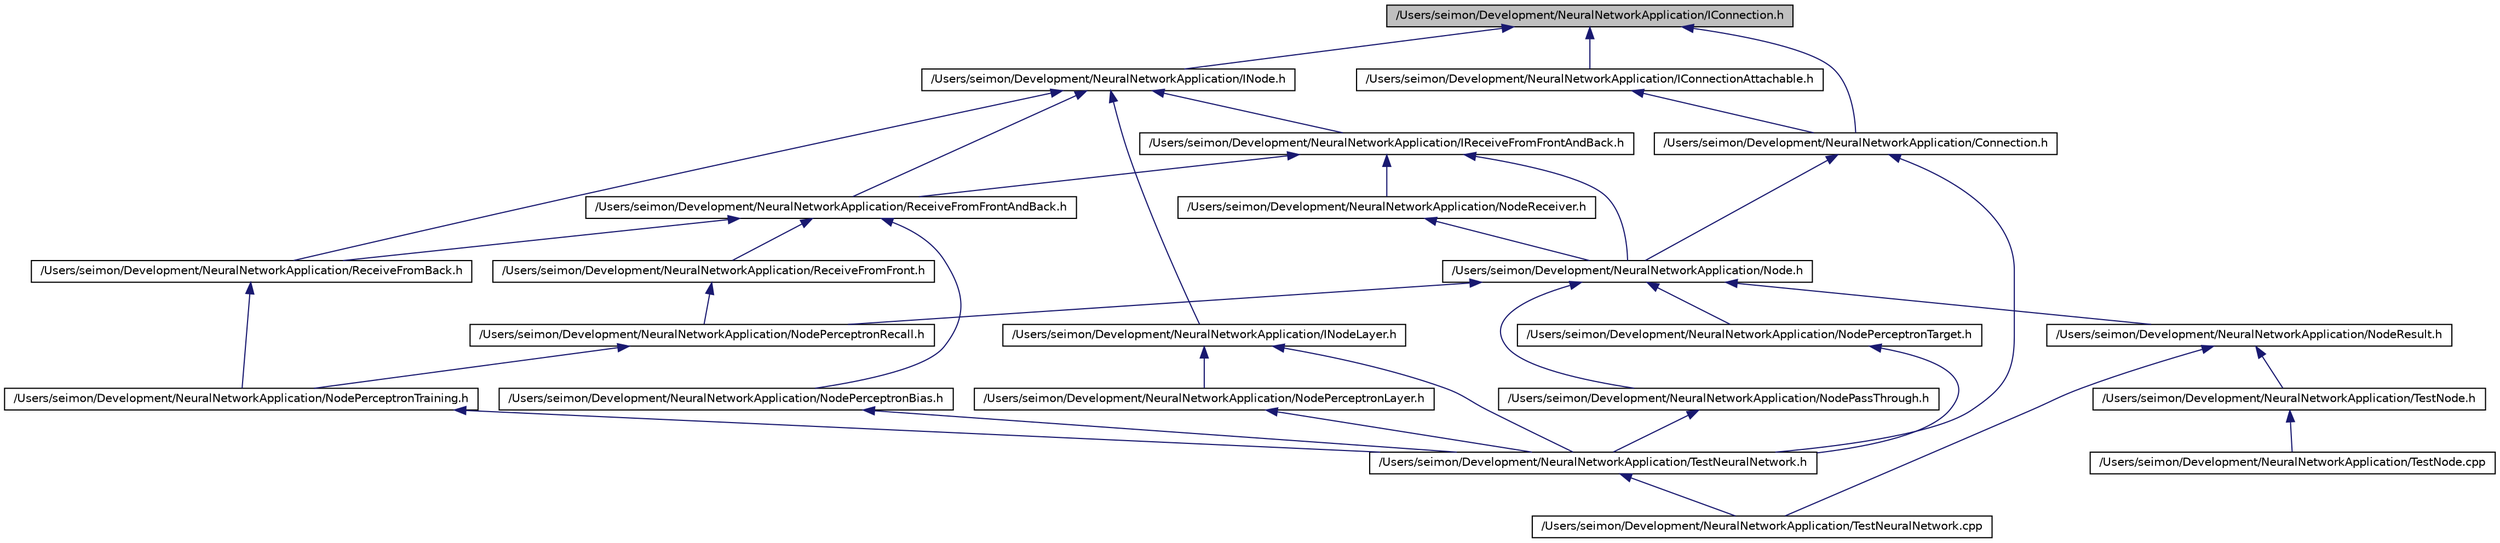 digraph G
{
  edge [fontname="Helvetica",fontsize="10",labelfontname="Helvetica",labelfontsize="10"];
  node [fontname="Helvetica",fontsize="10",shape=record];
  Node1 [label="/Users/seimon/Development/NeuralNetworkApplication/IConnection.h",height=0.2,width=0.4,color="black", fillcolor="grey75", style="filled" fontcolor="black"];
  Node1 -> Node2 [dir=back,color="midnightblue",fontsize="10",style="solid",fontname="Helvetica"];
  Node2 [label="/Users/seimon/Development/NeuralNetworkApplication/Connection.h",height=0.2,width=0.4,color="black", fillcolor="white", style="filled",URL="$_connection_8h.html"];
  Node2 -> Node3 [dir=back,color="midnightblue",fontsize="10",style="solid",fontname="Helvetica"];
  Node3 [label="/Users/seimon/Development/NeuralNetworkApplication/Node.h",height=0.2,width=0.4,color="black", fillcolor="white", style="filled",URL="$_node_8h.html"];
  Node3 -> Node4 [dir=back,color="midnightblue",fontsize="10",style="solid",fontname="Helvetica"];
  Node4 [label="/Users/seimon/Development/NeuralNetworkApplication/NodePassThrough.h",height=0.2,width=0.4,color="black", fillcolor="white", style="filled",URL="$_node_pass_through_8h.html"];
  Node4 -> Node5 [dir=back,color="midnightblue",fontsize="10",style="solid",fontname="Helvetica"];
  Node5 [label="/Users/seimon/Development/NeuralNetworkApplication/TestNeuralNetwork.h",height=0.2,width=0.4,color="black", fillcolor="white", style="filled",URL="$_test_neural_network_8h.html"];
  Node5 -> Node6 [dir=back,color="midnightblue",fontsize="10",style="solid",fontname="Helvetica"];
  Node6 [label="/Users/seimon/Development/NeuralNetworkApplication/TestNeuralNetwork.cpp",height=0.2,width=0.4,color="black", fillcolor="white", style="filled",URL="$_test_neural_network_8cpp.html"];
  Node3 -> Node7 [dir=back,color="midnightblue",fontsize="10",style="solid",fontname="Helvetica"];
  Node7 [label="/Users/seimon/Development/NeuralNetworkApplication/NodePerceptronRecall.h",height=0.2,width=0.4,color="black", fillcolor="white", style="filled",URL="$_node_perceptron_recall_8h.html"];
  Node7 -> Node8 [dir=back,color="midnightblue",fontsize="10",style="solid",fontname="Helvetica"];
  Node8 [label="/Users/seimon/Development/NeuralNetworkApplication/NodePerceptronTraining.h",height=0.2,width=0.4,color="black", fillcolor="white", style="filled",URL="$_node_perceptron_training_8h.html"];
  Node8 -> Node5 [dir=back,color="midnightblue",fontsize="10",style="solid",fontname="Helvetica"];
  Node3 -> Node9 [dir=back,color="midnightblue",fontsize="10",style="solid",fontname="Helvetica"];
  Node9 [label="/Users/seimon/Development/NeuralNetworkApplication/NodePerceptronTarget.h",height=0.2,width=0.4,color="black", fillcolor="white", style="filled",URL="$_node_perceptron_target_8h.html"];
  Node9 -> Node5 [dir=back,color="midnightblue",fontsize="10",style="solid",fontname="Helvetica"];
  Node3 -> Node10 [dir=back,color="midnightblue",fontsize="10",style="solid",fontname="Helvetica"];
  Node10 [label="/Users/seimon/Development/NeuralNetworkApplication/NodeResult.h",height=0.2,width=0.4,color="black", fillcolor="white", style="filled",URL="$_node_result_8h.html"];
  Node10 -> Node6 [dir=back,color="midnightblue",fontsize="10",style="solid",fontname="Helvetica"];
  Node10 -> Node11 [dir=back,color="midnightblue",fontsize="10",style="solid",fontname="Helvetica"];
  Node11 [label="/Users/seimon/Development/NeuralNetworkApplication/TestNode.h",height=0.2,width=0.4,color="black", fillcolor="white", style="filled",URL="$_test_node_8h.html"];
  Node11 -> Node12 [dir=back,color="midnightblue",fontsize="10",style="solid",fontname="Helvetica"];
  Node12 [label="/Users/seimon/Development/NeuralNetworkApplication/TestNode.cpp",height=0.2,width=0.4,color="black", fillcolor="white", style="filled",URL="$_test_node_8cpp.html"];
  Node2 -> Node5 [dir=back,color="midnightblue",fontsize="10",style="solid",fontname="Helvetica"];
  Node1 -> Node13 [dir=back,color="midnightblue",fontsize="10",style="solid",fontname="Helvetica"];
  Node13 [label="/Users/seimon/Development/NeuralNetworkApplication/IConnectionAttachable.h",height=0.2,width=0.4,color="black", fillcolor="white", style="filled",URL="$_i_connection_attachable_8h.html"];
  Node13 -> Node2 [dir=back,color="midnightblue",fontsize="10",style="solid",fontname="Helvetica"];
  Node1 -> Node14 [dir=back,color="midnightblue",fontsize="10",style="solid",fontname="Helvetica"];
  Node14 [label="/Users/seimon/Development/NeuralNetworkApplication/INode.h",height=0.2,width=0.4,color="black", fillcolor="white", style="filled",URL="$_i_node_8h.html"];
  Node14 -> Node15 [dir=back,color="midnightblue",fontsize="10",style="solid",fontname="Helvetica"];
  Node15 [label="/Users/seimon/Development/NeuralNetworkApplication/INodeLayer.h",height=0.2,width=0.4,color="black", fillcolor="white", style="filled",URL="$_i_node_layer_8h.html"];
  Node15 -> Node16 [dir=back,color="midnightblue",fontsize="10",style="solid",fontname="Helvetica"];
  Node16 [label="/Users/seimon/Development/NeuralNetworkApplication/NodePerceptronLayer.h",height=0.2,width=0.4,color="black", fillcolor="white", style="filled",URL="$_node_perceptron_layer_8h.html"];
  Node16 -> Node5 [dir=back,color="midnightblue",fontsize="10",style="solid",fontname="Helvetica"];
  Node15 -> Node5 [dir=back,color="midnightblue",fontsize="10",style="solid",fontname="Helvetica"];
  Node14 -> Node17 [dir=back,color="midnightblue",fontsize="10",style="solid",fontname="Helvetica"];
  Node17 [label="/Users/seimon/Development/NeuralNetworkApplication/IReceiveFromFrontAndBack.h",height=0.2,width=0.4,color="black", fillcolor="white", style="filled",URL="$_i_receive_from_front_and_back_8h.html"];
  Node17 -> Node3 [dir=back,color="midnightblue",fontsize="10",style="solid",fontname="Helvetica"];
  Node17 -> Node18 [dir=back,color="midnightblue",fontsize="10",style="solid",fontname="Helvetica"];
  Node18 [label="/Users/seimon/Development/NeuralNetworkApplication/NodeReceiver.h",height=0.2,width=0.4,color="black", fillcolor="white", style="filled",URL="$_node_receiver_8h.html"];
  Node18 -> Node3 [dir=back,color="midnightblue",fontsize="10",style="solid",fontname="Helvetica"];
  Node17 -> Node19 [dir=back,color="midnightblue",fontsize="10",style="solid",fontname="Helvetica"];
  Node19 [label="/Users/seimon/Development/NeuralNetworkApplication/ReceiveFromFrontAndBack.h",height=0.2,width=0.4,color="black", fillcolor="white", style="filled",URL="$_receive_from_front_and_back_8h.html"];
  Node19 -> Node20 [dir=back,color="midnightblue",fontsize="10",style="solid",fontname="Helvetica"];
  Node20 [label="/Users/seimon/Development/NeuralNetworkApplication/NodePerceptronBias.h",height=0.2,width=0.4,color="black", fillcolor="white", style="filled",URL="$_node_perceptron_bias_8h.html"];
  Node20 -> Node5 [dir=back,color="midnightblue",fontsize="10",style="solid",fontname="Helvetica"];
  Node19 -> Node21 [dir=back,color="midnightblue",fontsize="10",style="solid",fontname="Helvetica"];
  Node21 [label="/Users/seimon/Development/NeuralNetworkApplication/ReceiveFromFront.h",height=0.2,width=0.4,color="black", fillcolor="white", style="filled",URL="$_receive_from_front_8h.html"];
  Node21 -> Node7 [dir=back,color="midnightblue",fontsize="10",style="solid",fontname="Helvetica"];
  Node19 -> Node22 [dir=back,color="midnightblue",fontsize="10",style="solid",fontname="Helvetica"];
  Node22 [label="/Users/seimon/Development/NeuralNetworkApplication/ReceiveFromBack.h",height=0.2,width=0.4,color="black", fillcolor="white", style="filled",URL="$_receive_from_back_8h.html"];
  Node22 -> Node8 [dir=back,color="midnightblue",fontsize="10",style="solid",fontname="Helvetica"];
  Node14 -> Node19 [dir=back,color="midnightblue",fontsize="10",style="solid",fontname="Helvetica"];
  Node14 -> Node22 [dir=back,color="midnightblue",fontsize="10",style="solid",fontname="Helvetica"];
}
